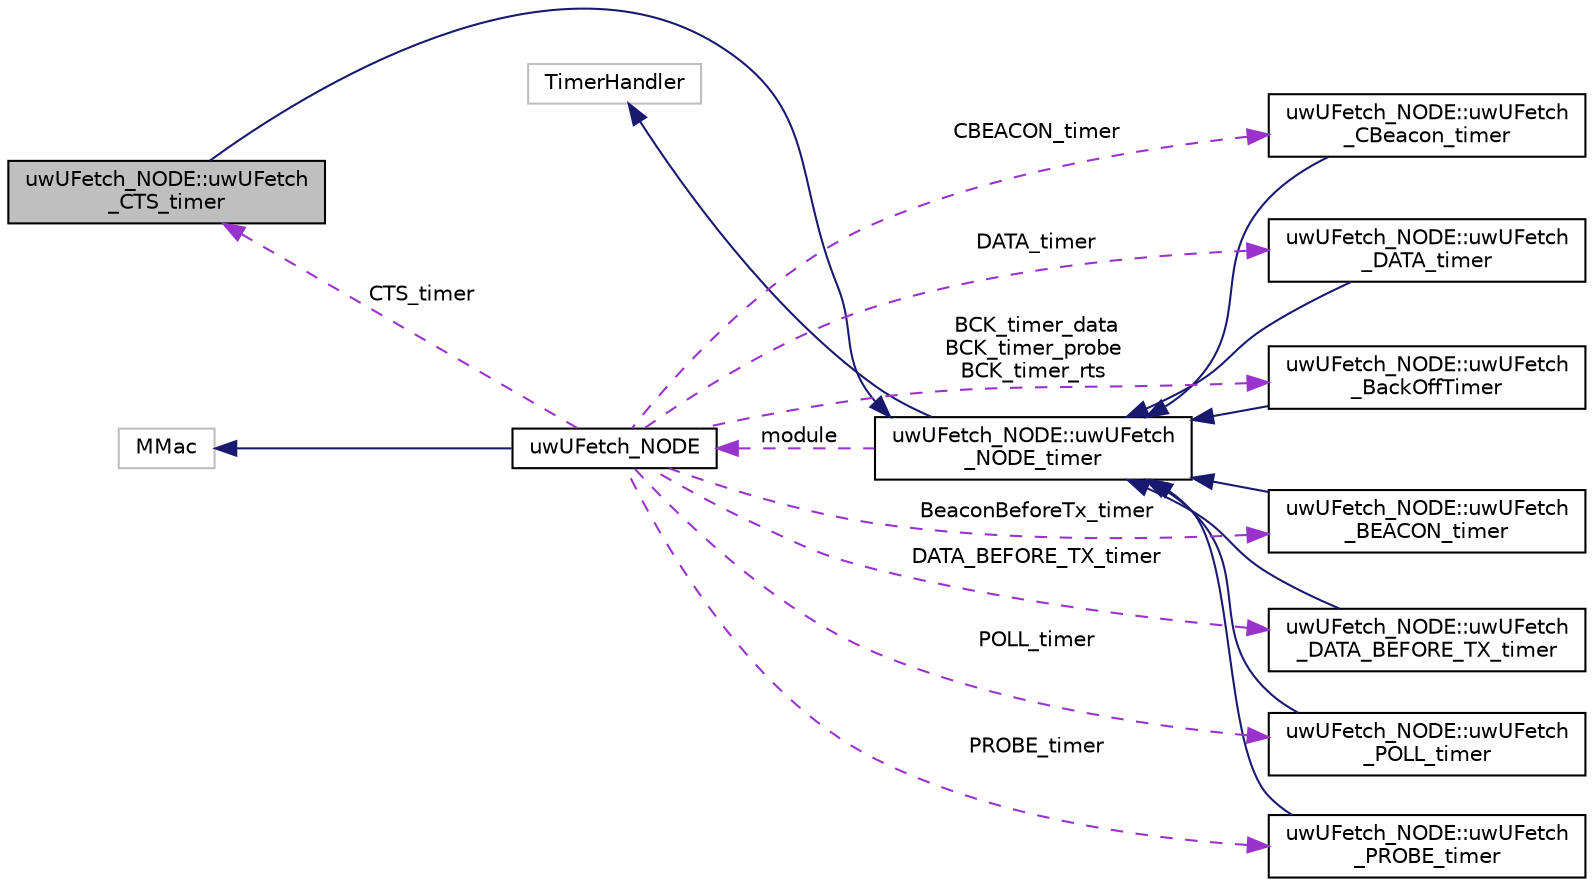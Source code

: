 digraph "uwUFetch_NODE::uwUFetch_CTS_timer"
{
 // LATEX_PDF_SIZE
  edge [fontname="Helvetica",fontsize="10",labelfontname="Helvetica",labelfontsize="10"];
  node [fontname="Helvetica",fontsize="10",shape=record];
  rankdir="LR";
  Node1 [label="uwUFetch_NODE::uwUFetch\l_CTS_timer",height=0.2,width=0.4,color="black", fillcolor="grey75", style="filled", fontcolor="black",tooltip="Class inherited the method and variable of uwUFetch_NODE_timer that handle the timer of CTS packets."];
  Node2 -> Node1 [dir="back",color="midnightblue",fontsize="10",style="solid",fontname="Helvetica"];
  Node2 [label="uwUFetch_NODE::uwUFetch\l_NODE_timer",height=0.2,width=0.4,color="black", fillcolor="white", style="filled",URL="$classuwUFetch__NODE_1_1uwUFetch__NODE__timer.html",tooltip="Class that handle the timers of SN or HN."];
  Node3 -> Node2 [dir="back",color="midnightblue",fontsize="10",style="solid",fontname="Helvetica"];
  Node3 [label="TimerHandler",height=0.2,width=0.4,color="grey75", fillcolor="white", style="filled",tooltip=" "];
  Node4 -> Node2 [dir="back",color="darkorchid3",fontsize="10",style="dashed",label=" module" ,fontname="Helvetica"];
  Node4 [label="uwUFetch_NODE",height=0.2,width=0.4,color="black", fillcolor="white", style="filled",URL="$classuwUFetch__NODE.html",tooltip=" "];
  Node5 -> Node4 [dir="back",color="midnightblue",fontsize="10",style="solid",fontname="Helvetica"];
  Node5 [label="MMac",height=0.2,width=0.4,color="grey75", fillcolor="white", style="filled",tooltip=" "];
  Node6 -> Node4 [dir="back",color="darkorchid3",fontsize="10",style="dashed",label=" PROBE_timer" ,fontname="Helvetica"];
  Node6 [label="uwUFetch_NODE::uwUFetch\l_PROBE_timer",height=0.2,width=0.4,color="black", fillcolor="white", style="filled",URL="$classuwUFetch__NODE_1_1uwUFetch__PROBE__timer.html",tooltip="Class inherited the method and variable of uwUFetch_NODE_timer that handle the timer of PROBE packets..."];
  Node2 -> Node6 [dir="back",color="midnightblue",fontsize="10",style="solid",fontname="Helvetica"];
  Node7 -> Node4 [dir="back",color="darkorchid3",fontsize="10",style="dashed",label=" CBEACON_timer" ,fontname="Helvetica"];
  Node7 [label="uwUFetch_NODE::uwUFetch\l_CBeacon_timer",height=0.2,width=0.4,color="black", fillcolor="white", style="filled",URL="$classuwUFetch__NODE_1_1uwUFetch__CBeacon__timer.html",tooltip="Class inherited the method and variable of uwUFetch_NODE_timer that handle the timer of CBEACON packe..."];
  Node2 -> Node7 [dir="back",color="midnightblue",fontsize="10",style="solid",fontname="Helvetica"];
  Node1 -> Node4 [dir="back",color="darkorchid3",fontsize="10",style="dashed",label=" CTS_timer" ,fontname="Helvetica"];
  Node8 -> Node4 [dir="back",color="darkorchid3",fontsize="10",style="dashed",label=" DATA_BEFORE_TX_timer" ,fontname="Helvetica"];
  Node8 [label="uwUFetch_NODE::uwUFetch\l_DATA_BEFORE_TX_timer",height=0.2,width=0.4,color="black", fillcolor="white", style="filled",URL="$classuwUFetch__NODE_1_1uwUFetch__DATA__BEFORE__TX__timer.html",tooltip="Class inherited the method and variable of uwUFetch_NODE_timer that handle the timer of DATA packets."];
  Node2 -> Node8 [dir="back",color="midnightblue",fontsize="10",style="solid",fontname="Helvetica"];
  Node9 -> Node4 [dir="back",color="darkorchid3",fontsize="10",style="dashed",label=" POLL_timer" ,fontname="Helvetica"];
  Node9 [label="uwUFetch_NODE::uwUFetch\l_POLL_timer",height=0.2,width=0.4,color="black", fillcolor="white", style="filled",URL="$classuwUFetch__NODE_1_1uwUFetch__POLL__timer.html",tooltip="Class inherited the method and variable of uwUFetch_NODE_timer that handle the timer of POLL packets."];
  Node2 -> Node9 [dir="back",color="midnightblue",fontsize="10",style="solid",fontname="Helvetica"];
  Node10 -> Node4 [dir="back",color="darkorchid3",fontsize="10",style="dashed",label=" DATA_timer" ,fontname="Helvetica"];
  Node10 [label="uwUFetch_NODE::uwUFetch\l_DATA_timer",height=0.2,width=0.4,color="black", fillcolor="white", style="filled",URL="$classuwUFetch__NODE_1_1uwUFetch__DATA__timer.html",tooltip="Class inherited the method and variable of uwUFetch_NODE_timer that handle the timer of DATA packets."];
  Node2 -> Node10 [dir="back",color="midnightblue",fontsize="10",style="solid",fontname="Helvetica"];
  Node11 -> Node4 [dir="back",color="darkorchid3",fontsize="10",style="dashed",label=" BeaconBeforeTx_timer" ,fontname="Helvetica"];
  Node11 [label="uwUFetch_NODE::uwUFetch\l_BEACON_timer",height=0.2,width=0.4,color="black", fillcolor="white", style="filled",URL="$classuwUFetch__NODE_1_1uwUFetch__BEACON__timer.html",tooltip="Timer associated to the HN."];
  Node2 -> Node11 [dir="back",color="midnightblue",fontsize="10",style="solid",fontname="Helvetica"];
  Node12 -> Node4 [dir="back",color="darkorchid3",fontsize="10",style="dashed",label=" BCK_timer_data\nBCK_timer_probe\nBCK_timer_rts" ,fontname="Helvetica"];
  Node12 [label="uwUFetch_NODE::uwUFetch\l_BackOffTimer",height=0.2,width=0.4,color="black", fillcolor="white", style="filled",URL="$classuwUFetch__NODE_1_1uwUFetch__BackOffTimer.html",tooltip="Class (inherited from uwUFetch_NODE_Timer) used to handle the time of back-off of the node before tra..."];
  Node2 -> Node12 [dir="back",color="midnightblue",fontsize="10",style="solid",fontname="Helvetica"];
}
